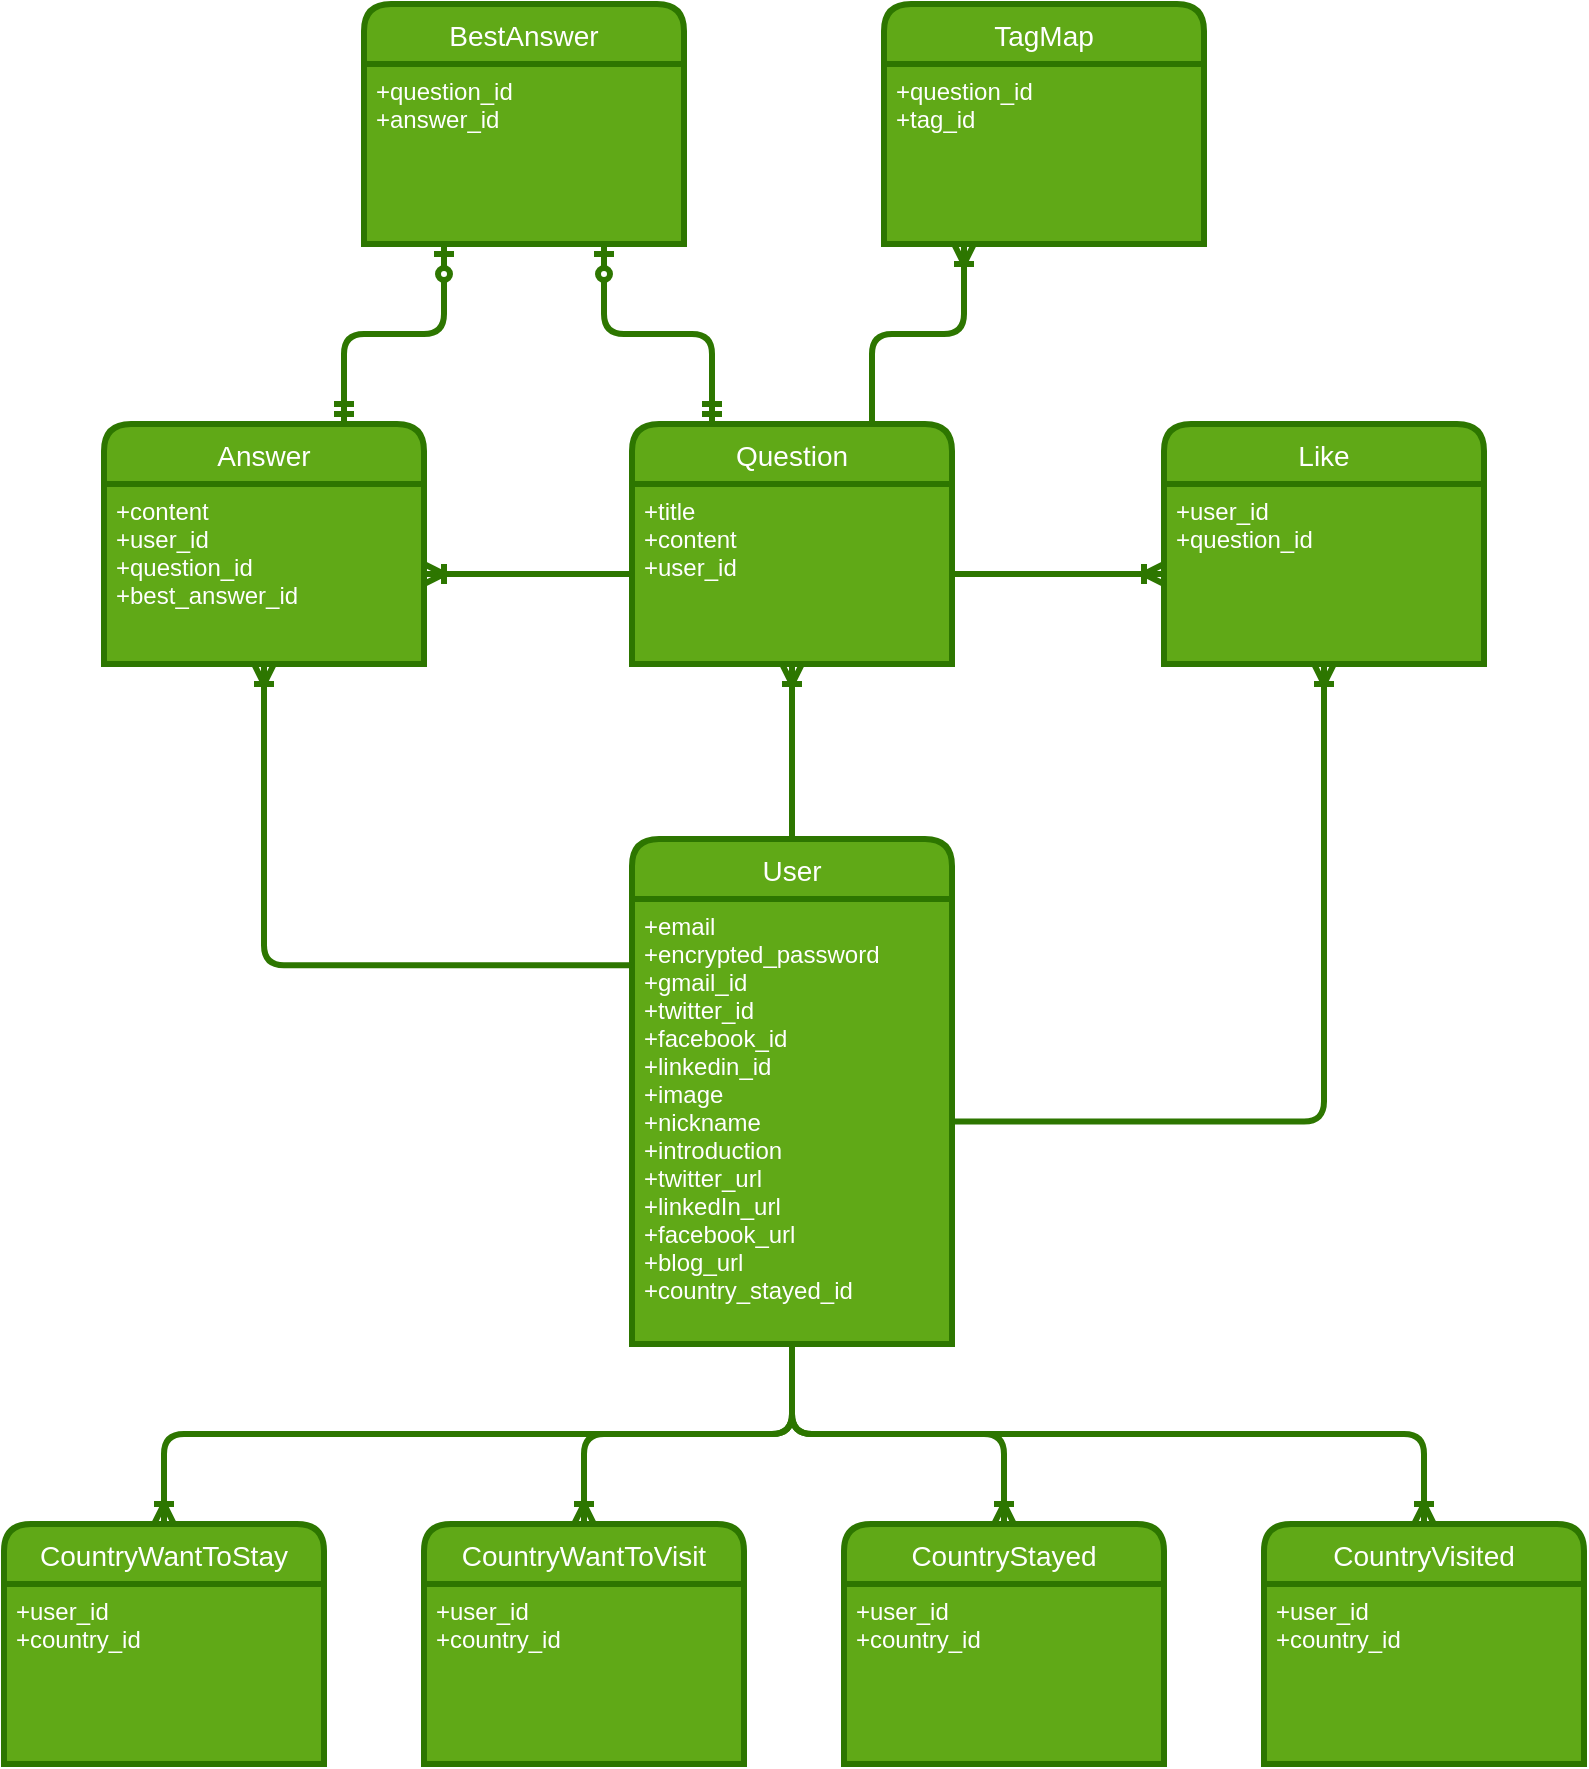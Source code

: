 <mxfile>
    <diagram id="qiUmzleVxSyFEGh_qLQs" name="ER図">
        <mxGraphModel dx="824" dy="663" grid="1" gridSize="10" guides="1" tooltips="1" connect="1" arrows="1" fold="1" page="1" pageScale="1" pageWidth="827" pageHeight="1169" background="#ffffff" math="0" shadow="0">
            <root>
                <mxCell id="0"/>
                <mxCell id="1" parent="0"/>
                <mxCell id="2" value="User" style="swimlane;childLayout=stackLayout;horizontal=1;startSize=30;horizontalStack=0;rounded=1;fontSize=14;fontStyle=0;strokeWidth=3;resizeParent=0;resizeLast=1;shadow=0;align=center;fillColor=#60a917;fontColor=#ffffff;strokeColor=#2D7600;" parent="1" vertex="1">
                    <mxGeometry x="334" y="487.5" width="160" height="252.5" as="geometry"/>
                </mxCell>
                <mxCell id="3" value="+email&#10;+encrypted_password&#10;+gmail_id&#10;+twitter_id&#10;+facebook_id&#10;+linkedin_id&#10;+image&#10;+nickname&#10;+introduction&#10;+twitter_url&#10;+linkedIn_url&#10;+facebook_url&#10;+blog_url&#10;+country_stayed_id&#10;" style="align=left;strokeColor=#2D7600;fillColor=#60a917;spacingLeft=4;fontSize=12;verticalAlign=top;resizable=0;rotatable=0;part=1;fontColor=#ffffff;strokeWidth=3;" parent="2" vertex="1">
                    <mxGeometry y="30" width="160" height="222.5" as="geometry"/>
                </mxCell>
                <mxCell id="4" value="Like" style="swimlane;childLayout=stackLayout;horizontal=1;startSize=30;horizontalStack=0;rounded=1;fontSize=14;fontStyle=0;strokeWidth=3;resizeParent=0;resizeLast=1;shadow=0;align=center;fillColor=#60a917;fontColor=#ffffff;strokeColor=#2D7600;" parent="1" vertex="1">
                    <mxGeometry x="600" y="280" width="160" height="120" as="geometry"/>
                </mxCell>
                <mxCell id="5" value="+user_id&#10;+question_id&#10;" style="align=left;strokeColor=#2D7600;fillColor=#60a917;spacingLeft=4;fontSize=12;verticalAlign=top;resizable=0;rotatable=0;part=1;fontColor=#ffffff;strokeWidth=3;" parent="4" vertex="1">
                    <mxGeometry y="30" width="160" height="90" as="geometry"/>
                </mxCell>
                <mxCell id="6" value="Question" style="swimlane;childLayout=stackLayout;horizontal=1;startSize=30;horizontalStack=0;rounded=1;fontSize=14;fontStyle=0;strokeWidth=3;resizeParent=0;resizeLast=1;shadow=0;align=center;fillColor=#60a917;fontColor=#ffffff;strokeColor=#2D7600;" parent="1" vertex="1">
                    <mxGeometry x="334" y="280" width="160" height="120" as="geometry"/>
                </mxCell>
                <mxCell id="7" value="+title&#10;+content&#10;+user_id" style="align=left;strokeColor=#2D7600;fillColor=#60a917;spacingLeft=4;fontSize=12;verticalAlign=top;resizable=0;rotatable=0;part=1;fontColor=#ffffff;strokeWidth=3;" parent="6" vertex="1">
                    <mxGeometry y="30" width="160" height="90" as="geometry"/>
                </mxCell>
                <mxCell id="8" value="Answer" style="swimlane;childLayout=stackLayout;horizontal=1;startSize=30;horizontalStack=0;rounded=1;fontSize=14;fontStyle=0;strokeWidth=3;resizeParent=0;resizeLast=1;shadow=0;align=center;fillColor=#60a917;fontColor=#ffffff;strokeColor=#2D7600;" parent="1" vertex="1">
                    <mxGeometry x="70" y="280" width="160" height="120" as="geometry"/>
                </mxCell>
                <mxCell id="9" value="+content&#10;+user_id&#10;+question_id&#10;+best_answer_id" style="align=left;strokeColor=#2D7600;fillColor=#60a917;spacingLeft=4;fontSize=12;verticalAlign=top;resizable=0;rotatable=0;part=1;fontColor=#ffffff;strokeWidth=3;" parent="8" vertex="1">
                    <mxGeometry y="30" width="160" height="90" as="geometry"/>
                </mxCell>
                <mxCell id="10" value="CountryVisited" style="swimlane;childLayout=stackLayout;horizontal=1;startSize=30;horizontalStack=0;rounded=1;fontSize=14;fontStyle=0;strokeWidth=3;resizeParent=0;resizeLast=1;shadow=0;align=center;fillColor=#60a917;fontColor=#ffffff;strokeColor=#2D7600;" parent="1" vertex="1">
                    <mxGeometry x="650" y="830" width="160" height="120" as="geometry"/>
                </mxCell>
                <mxCell id="11" value="+user_id&#10;+country_id" style="align=left;strokeColor=#2D7600;fillColor=#60a917;spacingLeft=4;fontSize=12;verticalAlign=top;resizable=0;rotatable=0;part=1;fontColor=#ffffff;strokeWidth=3;" parent="10" vertex="1">
                    <mxGeometry y="30" width="160" height="90" as="geometry"/>
                </mxCell>
                <mxCell id="12" value="CountryStayed" style="swimlane;childLayout=stackLayout;horizontal=1;startSize=30;horizontalStack=0;rounded=1;fontSize=14;fontStyle=0;strokeWidth=3;resizeParent=0;resizeLast=1;shadow=0;align=center;fillColor=#60a917;fontColor=#ffffff;strokeColor=#2D7600;" parent="1" vertex="1">
                    <mxGeometry x="440" y="830" width="160" height="120" as="geometry"/>
                </mxCell>
                <mxCell id="13" value="+user_id&#10;+country_id" style="align=left;strokeColor=#2D7600;fillColor=#60a917;spacingLeft=4;fontSize=12;verticalAlign=top;resizable=0;rotatable=0;part=1;fontColor=#ffffff;strokeWidth=3;" parent="12" vertex="1">
                    <mxGeometry y="30" width="160" height="90" as="geometry"/>
                </mxCell>
                <mxCell id="15" value="CountryWantToStay" style="swimlane;childLayout=stackLayout;horizontal=1;startSize=30;horizontalStack=0;rounded=1;fontSize=14;fontStyle=0;strokeWidth=3;resizeParent=0;resizeLast=1;shadow=0;align=center;fillColor=#60a917;fontColor=#ffffff;strokeColor=#2D7600;" parent="1" vertex="1">
                    <mxGeometry x="20" y="830" width="160" height="120" as="geometry"/>
                </mxCell>
                <mxCell id="16" value="+user_id&#10;+country_id" style="align=left;strokeColor=#2D7600;fillColor=#60a917;spacingLeft=4;fontSize=12;verticalAlign=top;resizable=0;rotatable=0;part=1;fontColor=#ffffff;strokeWidth=3;" parent="15" vertex="1">
                    <mxGeometry y="30" width="160" height="90" as="geometry"/>
                </mxCell>
                <mxCell id="17" value="TagMap" style="swimlane;childLayout=stackLayout;horizontal=1;startSize=30;horizontalStack=0;rounded=1;fontSize=14;fontStyle=0;strokeWidth=3;resizeParent=0;resizeLast=1;shadow=0;align=center;fillColor=#60a917;fontColor=#ffffff;strokeColor=#2D7600;" parent="1" vertex="1">
                    <mxGeometry x="460" y="70" width="160" height="120" as="geometry"/>
                </mxCell>
                <mxCell id="18" value="+question_id&#10;+tag_id" style="align=left;strokeColor=#2D7600;fillColor=#60a917;spacingLeft=4;fontSize=12;verticalAlign=top;resizable=0;rotatable=0;part=1;fontColor=#ffffff;strokeWidth=3;" parent="17" vertex="1">
                    <mxGeometry y="30" width="160" height="90" as="geometry"/>
                </mxCell>
                <mxCell id="20" value="" style="edgeStyle=entityRelationEdgeStyle;fontSize=12;html=1;endArrow=ERoneToMany;exitX=1;exitY=0.5;exitDx=0;exitDy=0;entryX=0;entryY=0.5;entryDx=0;entryDy=0;fillColor=#60a917;strokeColor=#2D7600;strokeWidth=3;" parent="1" source="7" target="5" edge="1">
                    <mxGeometry width="100" height="100" relative="1" as="geometry">
                        <mxPoint x="470" y="480" as="sourcePoint"/>
                        <mxPoint x="570" y="380" as="targetPoint"/>
                    </mxGeometry>
                </mxCell>
                <mxCell id="21" value="" style="edgeStyle=orthogonalEdgeStyle;fontSize=12;html=1;endArrow=ERoneToMany;exitX=1;exitY=0.5;exitDx=0;exitDy=0;entryX=0.5;entryY=1;entryDx=0;entryDy=0;fillColor=#60a917;strokeColor=#2D7600;strokeWidth=3;" parent="1" source="3" target="5" edge="1">
                    <mxGeometry width="100" height="100" relative="1" as="geometry">
                        <mxPoint x="530" y="520" as="sourcePoint"/>
                        <mxPoint x="636" y="520" as="targetPoint"/>
                    </mxGeometry>
                </mxCell>
                <mxCell id="25" value="" style="fontSize=12;html=1;endArrow=ERoneToMany;exitX=0.5;exitY=0;exitDx=0;exitDy=0;entryX=0.5;entryY=1;entryDx=0;entryDy=0;fillColor=#60a917;strokeColor=#2D7600;strokeWidth=3;" parent="1" source="2" target="6" edge="1">
                    <mxGeometry width="100" height="100" relative="1" as="geometry">
                        <mxPoint x="544" y="405" as="sourcePoint"/>
                        <mxPoint x="650" y="405" as="targetPoint"/>
                    </mxGeometry>
                </mxCell>
                <mxCell id="26" value="" style="fontSize=12;html=1;endArrow=ERoneToMany;exitX=0.75;exitY=0;exitDx=0;exitDy=0;entryX=0.25;entryY=1;entryDx=0;entryDy=0;fillColor=#60a917;strokeColor=#2D7600;strokeWidth=3;edgeStyle=orthogonalEdgeStyle;" parent="1" source="6" target="17" edge="1">
                    <mxGeometry width="100" height="100" relative="1" as="geometry">
                        <mxPoint x="210" y="450" as="sourcePoint"/>
                        <mxPoint x="316" y="450" as="targetPoint"/>
                    </mxGeometry>
                </mxCell>
                <mxCell id="28" value="CountryWantToVisit" style="swimlane;childLayout=stackLayout;horizontal=1;startSize=30;horizontalStack=0;rounded=1;fontSize=14;fontStyle=0;strokeWidth=3;resizeParent=0;resizeLast=1;shadow=0;align=center;fillColor=#60a917;fontColor=#ffffff;strokeColor=#2D7600;" parent="1" vertex="1">
                    <mxGeometry x="230" y="830" width="160" height="120" as="geometry"/>
                </mxCell>
                <mxCell id="29" value="+user_id&#10;+country_id" style="align=left;strokeColor=#2D7600;fillColor=#60a917;spacingLeft=4;fontSize=12;verticalAlign=top;resizable=0;rotatable=0;part=1;fontColor=#ffffff;strokeWidth=3;" parent="28" vertex="1">
                    <mxGeometry y="30" width="160" height="90" as="geometry"/>
                </mxCell>
                <mxCell id="1zGDtQeFoRppfN-MJXGJ-34" value="" style="edgeStyle=entityRelationEdgeStyle;fontSize=12;html=1;endArrow=ERoneToMany;entryX=1;entryY=0.5;entryDx=0;entryDy=0;fillColor=#60a917;strokeColor=#2D7600;strokeWidth=3;exitX=0;exitY=0.5;exitDx=0;exitDy=0;" edge="1" parent="1" source="7" target="9">
                    <mxGeometry width="100" height="100" relative="1" as="geometry">
                        <mxPoint x="270" y="390" as="sourcePoint"/>
                        <mxPoint x="610" y="365" as="targetPoint"/>
                    </mxGeometry>
                </mxCell>
                <mxCell id="1zGDtQeFoRppfN-MJXGJ-36" value="BestAnswer" style="swimlane;childLayout=stackLayout;horizontal=1;startSize=30;horizontalStack=0;rounded=1;fontSize=14;fontStyle=0;strokeWidth=3;resizeParent=0;resizeLast=1;shadow=0;align=center;fillColor=#60a917;fontColor=#ffffff;strokeColor=#2D7600;" vertex="1" parent="1">
                    <mxGeometry x="200" y="70" width="160" height="120" as="geometry"/>
                </mxCell>
                <mxCell id="1zGDtQeFoRppfN-MJXGJ-37" value="+question_id&#10;+answer_id" style="align=left;strokeColor=#2D7600;fillColor=#60a917;spacingLeft=4;fontSize=12;verticalAlign=top;resizable=0;rotatable=0;part=1;fontColor=#ffffff;strokeWidth=3;" vertex="1" parent="1zGDtQeFoRppfN-MJXGJ-36">
                    <mxGeometry y="30" width="160" height="90" as="geometry"/>
                </mxCell>
                <mxCell id="1zGDtQeFoRppfN-MJXGJ-41" value="" style="edgeStyle=orthogonalEdgeStyle;fontSize=12;html=1;endArrow=ERzeroToOne;startArrow=ERmandOne;strokeColor=#2D7600;strokeWidth=3;entryX=0.25;entryY=1;entryDx=0;entryDy=0;exitX=0.75;exitY=0;exitDx=0;exitDy=0;endFill=0;" edge="1" parent="1" source="8" target="1zGDtQeFoRppfN-MJXGJ-37">
                    <mxGeometry width="100" height="100" relative="1" as="geometry">
                        <mxPoint x="250" y="320" as="sourcePoint"/>
                        <mxPoint x="350" y="220" as="targetPoint"/>
                    </mxGeometry>
                </mxCell>
                <mxCell id="1zGDtQeFoRppfN-MJXGJ-42" value="" style="edgeStyle=orthogonalEdgeStyle;fontSize=12;html=1;endArrow=ERzeroToOne;startArrow=ERmandOne;strokeColor=#2D7600;strokeWidth=3;entryX=0.75;entryY=1;entryDx=0;entryDy=0;exitX=0.25;exitY=0;exitDx=0;exitDy=0;endFill=0;" edge="1" parent="1" source="6" target="1zGDtQeFoRppfN-MJXGJ-36">
                    <mxGeometry width="100" height="100" relative="1" as="geometry">
                        <mxPoint x="160" y="290.0" as="sourcePoint"/>
                        <mxPoint x="250" y="200.0" as="targetPoint"/>
                    </mxGeometry>
                </mxCell>
                <mxCell id="1zGDtQeFoRppfN-MJXGJ-43" value="" style="fontSize=12;html=1;endArrow=ERoneToMany;exitX=0;exitY=0.25;exitDx=0;exitDy=0;entryX=0.5;entryY=1;entryDx=0;entryDy=0;fillColor=#60a917;strokeColor=#2D7600;strokeWidth=3;edgeStyle=orthogonalEdgeStyle;" edge="1" parent="1" source="2" target="8">
                    <mxGeometry width="100" height="100" relative="1" as="geometry">
                        <mxPoint x="424" y="497.5" as="sourcePoint"/>
                        <mxPoint x="424" y="410" as="targetPoint"/>
                    </mxGeometry>
                </mxCell>
                <mxCell id="1zGDtQeFoRppfN-MJXGJ-45" value="" style="fontSize=12;html=1;endArrow=ERoneToMany;exitX=0.5;exitY=1;exitDx=0;exitDy=0;fillColor=#60a917;strokeColor=#2D7600;strokeWidth=3;entryX=0.5;entryY=0;entryDx=0;entryDy=0;edgeStyle=orthogonalEdgeStyle;" edge="1" parent="1" source="2" target="15">
                    <mxGeometry width="100" height="100" relative="1" as="geometry">
                        <mxPoint x="424" y="767.5" as="sourcePoint"/>
                        <mxPoint x="414" y="800" as="targetPoint"/>
                    </mxGeometry>
                </mxCell>
                <mxCell id="1zGDtQeFoRppfN-MJXGJ-46" value="" style="fontSize=12;html=1;endArrow=ERoneToMany;exitX=0.5;exitY=1;exitDx=0;exitDy=0;fillColor=#60a917;strokeColor=#2D7600;strokeWidth=3;entryX=0.5;entryY=0;entryDx=0;entryDy=0;edgeStyle=orthogonalEdgeStyle;" edge="1" parent="1" source="3" target="10">
                    <mxGeometry width="100" height="100" relative="1" as="geometry">
                        <mxPoint x="424" y="750" as="sourcePoint"/>
                        <mxPoint x="110" y="840" as="targetPoint"/>
                    </mxGeometry>
                </mxCell>
                <mxCell id="1zGDtQeFoRppfN-MJXGJ-47" value="" style="fontSize=12;html=1;endArrow=ERoneToMany;exitX=0.5;exitY=1;exitDx=0;exitDy=0;fillColor=#60a917;strokeColor=#2D7600;strokeWidth=3;entryX=0.5;entryY=0;entryDx=0;entryDy=0;edgeStyle=orthogonalEdgeStyle;" edge="1" parent="1" source="3" target="12">
                    <mxGeometry width="100" height="100" relative="1" as="geometry">
                        <mxPoint x="424" y="750" as="sourcePoint"/>
                        <mxPoint x="740" y="840" as="targetPoint"/>
                    </mxGeometry>
                </mxCell>
                <mxCell id="1zGDtQeFoRppfN-MJXGJ-48" value="" style="fontSize=12;html=1;endArrow=ERoneToMany;exitX=0.5;exitY=1;exitDx=0;exitDy=0;fillColor=#60a917;strokeColor=#2D7600;strokeWidth=3;entryX=0.5;entryY=0;entryDx=0;entryDy=0;edgeStyle=orthogonalEdgeStyle;" edge="1" parent="1" source="3" target="28">
                    <mxGeometry width="100" height="100" relative="1" as="geometry">
                        <mxPoint x="424" y="750" as="sourcePoint"/>
                        <mxPoint x="530" y="840" as="targetPoint"/>
                    </mxGeometry>
                </mxCell>
            </root>
        </mxGraphModel>
    </diagram>
    <diagram id="0szNG2PXr4jZHRRXtkpP" name="画面遷移図">
        <mxGraphModel dx="659" dy="530" grid="1" gridSize="10" guides="1" tooltips="1" connect="1" arrows="1" fold="1" page="1" pageScale="1" pageWidth="827" pageHeight="1169" background="#ffffff" math="0" shadow="0">
            <root>
                <mxCell id="Dq4IX0JewHw1KgRx_MD5-0"/>
                <mxCell id="Dq4IX0JewHw1KgRx_MD5-1" parent="Dq4IX0JewHw1KgRx_MD5-0"/>
                <mxCell id="-RGdga0m6GdhxUIzjlZt-9" style="edgeStyle=orthogonalEdgeStyle;html=1;exitX=1;exitY=0.5;exitDx=0;exitDy=0;entryX=0;entryY=0.5;entryDx=0;entryDy=0;fontColor=#000000;endArrow=none;endFill=0;strokeColor=#666666;strokeWidth=2;" edge="1" parent="Dq4IX0JewHw1KgRx_MD5-1" source="-RGdga0m6GdhxUIzjlZt-0" target="-RGdga0m6GdhxUIzjlZt-1">
                    <mxGeometry relative="1" as="geometry"/>
                </mxCell>
                <mxCell id="-RGdga0m6GdhxUIzjlZt-0" value="&lt;font color=&quot;#000000&quot;&gt;トップページ&lt;/font&gt;" style="rounded=1;whiteSpace=wrap;html=1;fillColor=#CCCCCC;strokeColor=#000000;" vertex="1" parent="Dq4IX0JewHw1KgRx_MD5-1">
                    <mxGeometry x="30" y="40" width="90" height="40" as="geometry"/>
                </mxCell>
                <mxCell id="-RGdga0m6GdhxUIzjlZt-1" value="&lt;font color=&quot;#000000&quot;&gt;ユーザーログインページ&lt;/font&gt;" style="rounded=1;whiteSpace=wrap;html=1;fillColor=#CCCCCC;strokeColor=#000000;" vertex="1" parent="Dq4IX0JewHw1KgRx_MD5-1">
                    <mxGeometry x="180" y="40" width="140" height="40" as="geometry"/>
                </mxCell>
                <mxCell id="-RGdga0m6GdhxUIzjlZt-5" value="&lt;font color=&quot;#000000&quot;&gt;ユーザー新規登録ページ&lt;/font&gt;" style="rounded=1;whiteSpace=wrap;html=1;fillColor=#CCCCCC;strokeColor=#000000;" vertex="1" parent="Dq4IX0JewHw1KgRx_MD5-1">
                    <mxGeometry x="180" y="110" width="140" height="40" as="geometry"/>
                </mxCell>
                <mxCell id="-RGdga0m6GdhxUIzjlZt-6" value="&lt;font color=&quot;#000000&quot;&gt;ユーザーマイページ&lt;/font&gt;" style="rounded=1;whiteSpace=wrap;html=1;fillColor=#CCCCCC;strokeColor=#000000;" vertex="1" parent="Dq4IX0JewHw1KgRx_MD5-1">
                    <mxGeometry x="180" y="180" width="140" height="40" as="geometry"/>
                </mxCell>
                <mxCell id="-RGdga0m6GdhxUIzjlZt-7" value="&lt;font color=&quot;#000000&quot;&gt;質問投稿ページ&lt;/font&gt;" style="rounded=1;whiteSpace=wrap;html=1;fillColor=#CCCCCC;strokeColor=#000000;" vertex="1" parent="Dq4IX0JewHw1KgRx_MD5-1">
                    <mxGeometry x="180" y="250" width="140" height="40" as="geometry"/>
                </mxCell>
                <mxCell id="-RGdga0m6GdhxUIzjlZt-8" value="&lt;font color=&quot;#000000&quot;&gt;質問詳細ページ&lt;/font&gt;" style="rounded=1;whiteSpace=wrap;html=1;fillColor=#CCCCCC;strokeColor=#000000;" vertex="1" parent="Dq4IX0JewHw1KgRx_MD5-1">
                    <mxGeometry x="180" y="320" width="140" height="40" as="geometry"/>
                </mxCell>
                <mxCell id="-RGdga0m6GdhxUIzjlZt-10" style="edgeStyle=orthogonalEdgeStyle;html=1;exitX=1;exitY=0.5;exitDx=0;exitDy=0;entryX=0;entryY=0.5;entryDx=0;entryDy=0;fontColor=#000000;endArrow=none;endFill=0;strokeColor=#666666;strokeWidth=2;" edge="1" parent="Dq4IX0JewHw1KgRx_MD5-1" source="-RGdga0m6GdhxUIzjlZt-0" target="-RGdga0m6GdhxUIzjlZt-8">
                    <mxGeometry relative="1" as="geometry">
                        <mxPoint x="130" y="70" as="sourcePoint"/>
                        <mxPoint x="190" y="70" as="targetPoint"/>
                    </mxGeometry>
                </mxCell>
                <mxCell id="-RGdga0m6GdhxUIzjlZt-11" style="edgeStyle=orthogonalEdgeStyle;html=1;exitX=1;exitY=0.5;exitDx=0;exitDy=0;entryX=0;entryY=0.5;entryDx=0;entryDy=0;fontColor=#000000;endArrow=none;endFill=0;strokeColor=#666666;strokeWidth=2;" edge="1" parent="Dq4IX0JewHw1KgRx_MD5-1" source="-RGdga0m6GdhxUIzjlZt-0" target="-RGdga0m6GdhxUIzjlZt-5">
                    <mxGeometry relative="1" as="geometry">
                        <mxPoint x="130" y="70" as="sourcePoint"/>
                        <mxPoint x="190" y="350" as="targetPoint"/>
                    </mxGeometry>
                </mxCell>
                <mxCell id="-RGdga0m6GdhxUIzjlZt-12" style="edgeStyle=orthogonalEdgeStyle;html=1;exitX=1;exitY=0.5;exitDx=0;exitDy=0;entryX=0;entryY=0.5;entryDx=0;entryDy=0;fontColor=#000000;endArrow=none;endFill=0;strokeColor=#666666;strokeWidth=2;" edge="1" parent="Dq4IX0JewHw1KgRx_MD5-1" source="-RGdga0m6GdhxUIzjlZt-0" target="-RGdga0m6GdhxUIzjlZt-6">
                    <mxGeometry relative="1" as="geometry">
                        <mxPoint x="130" y="70" as="sourcePoint"/>
                        <mxPoint x="190" y="140" as="targetPoint"/>
                    </mxGeometry>
                </mxCell>
                <mxCell id="-RGdga0m6GdhxUIzjlZt-13" style="edgeStyle=orthogonalEdgeStyle;html=1;exitX=1;exitY=0.5;exitDx=0;exitDy=0;entryX=0;entryY=0.5;entryDx=0;entryDy=0;fontColor=#000000;endArrow=none;endFill=0;strokeColor=#666666;strokeWidth=2;" edge="1" parent="Dq4IX0JewHw1KgRx_MD5-1" source="-RGdga0m6GdhxUIzjlZt-0" target="-RGdga0m6GdhxUIzjlZt-7">
                    <mxGeometry relative="1" as="geometry">
                        <mxPoint x="140" y="80" as="sourcePoint"/>
                        <mxPoint x="200" y="150" as="targetPoint"/>
                    </mxGeometry>
                </mxCell>
                <mxCell id="-RGdga0m6GdhxUIzjlZt-14" value="&lt;font color=&quot;#000000&quot;&gt;質問編集ページ&lt;/font&gt;" style="rounded=1;whiteSpace=wrap;html=1;fillColor=#CCCCCC;strokeColor=#000000;" vertex="1" parent="Dq4IX0JewHw1KgRx_MD5-1">
                    <mxGeometry x="380" y="280" width="140" height="40" as="geometry"/>
                </mxCell>
                <mxCell id="-RGdga0m6GdhxUIzjlZt-15" value="&lt;font color=&quot;#000000&quot;&gt;回答編集ページ&lt;/font&gt;" style="rounded=1;whiteSpace=wrap;html=1;fillColor=#CCCCCC;strokeColor=#000000;" vertex="1" parent="Dq4IX0JewHw1KgRx_MD5-1">
                    <mxGeometry x="380" y="360" width="140" height="40" as="geometry"/>
                </mxCell>
                <mxCell id="-RGdga0m6GdhxUIzjlZt-16" value="&lt;font color=&quot;#000000&quot;&gt;プロフィール編集ページ&lt;/font&gt;" style="rounded=1;whiteSpace=wrap;html=1;fillColor=#CCCCCC;strokeColor=#000000;" vertex="1" parent="Dq4IX0JewHw1KgRx_MD5-1">
                    <mxGeometry x="380" y="140" width="140" height="40" as="geometry"/>
                </mxCell>
                <mxCell id="-RGdga0m6GdhxUIzjlZt-17" style="edgeStyle=orthogonalEdgeStyle;html=1;exitX=1;exitY=0.5;exitDx=0;exitDy=0;entryX=0;entryY=0.5;entryDx=0;entryDy=0;fontColor=#000000;endArrow=none;endFill=0;strokeColor=#666666;strokeWidth=2;" edge="1" parent="Dq4IX0JewHw1KgRx_MD5-1" source="-RGdga0m6GdhxUIzjlZt-6" target="-RGdga0m6GdhxUIzjlZt-16">
                    <mxGeometry relative="1" as="geometry">
                        <mxPoint x="320" y="199.5" as="sourcePoint"/>
                        <mxPoint x="380" y="199.5" as="targetPoint"/>
                    </mxGeometry>
                </mxCell>
                <mxCell id="-RGdga0m6GdhxUIzjlZt-19" style="edgeStyle=orthogonalEdgeStyle;html=1;exitX=1;exitY=0.5;exitDx=0;exitDy=0;entryX=0;entryY=0.5;entryDx=0;entryDy=0;fontColor=#000000;endArrow=none;endFill=0;strokeColor=#666666;strokeWidth=2;" edge="1" parent="Dq4IX0JewHw1KgRx_MD5-1" source="-RGdga0m6GdhxUIzjlZt-8" target="-RGdga0m6GdhxUIzjlZt-14">
                    <mxGeometry relative="1" as="geometry">
                        <mxPoint x="330" y="210" as="sourcePoint"/>
                        <mxPoint x="390" y="210" as="targetPoint"/>
                    </mxGeometry>
                </mxCell>
                <mxCell id="-RGdga0m6GdhxUIzjlZt-20" style="edgeStyle=orthogonalEdgeStyle;html=1;exitX=1;exitY=0.5;exitDx=0;exitDy=0;entryX=0;entryY=0.5;entryDx=0;entryDy=0;fontColor=#000000;endArrow=none;endFill=0;strokeColor=#666666;strokeWidth=2;" edge="1" parent="Dq4IX0JewHw1KgRx_MD5-1" source="-RGdga0m6GdhxUIzjlZt-8" target="-RGdga0m6GdhxUIzjlZt-15">
                    <mxGeometry relative="1" as="geometry">
                        <mxPoint x="340" y="220" as="sourcePoint"/>
                        <mxPoint x="400" y="220" as="targetPoint"/>
                    </mxGeometry>
                </mxCell>
                <mxCell id="-RGdga0m6GdhxUIzjlZt-21" value="&lt;font color=&quot;#000000&quot;&gt;外部リンク&lt;/font&gt;" style="rounded=1;whiteSpace=wrap;html=1;fillColor=#CCCCCC;strokeColor=#000000;" vertex="1" parent="Dq4IX0JewHw1KgRx_MD5-1">
                    <mxGeometry x="380" y="220" width="140" height="40" as="geometry"/>
                </mxCell>
                <mxCell id="-RGdga0m6GdhxUIzjlZt-22" style="edgeStyle=orthogonalEdgeStyle;html=1;exitX=1;exitY=0.5;exitDx=0;exitDy=0;entryX=0;entryY=0.5;entryDx=0;entryDy=0;fontColor=#000000;endArrow=none;endFill=0;strokeColor=#666666;strokeWidth=2;" edge="1" parent="Dq4IX0JewHw1KgRx_MD5-1" source="-RGdga0m6GdhxUIzjlZt-6" target="-RGdga0m6GdhxUIzjlZt-21">
                    <mxGeometry relative="1" as="geometry">
                        <mxPoint x="330" y="210" as="sourcePoint"/>
                        <mxPoint x="390" y="170" as="targetPoint"/>
                    </mxGeometry>
                </mxCell>
                <mxCell id="QdEcp6mX-1oGt30GD8Se-0" value="&lt;font color=&quot;#000000&quot;&gt;世界マップページ&lt;/font&gt;" style="rounded=1;whiteSpace=wrap;html=1;fillColor=#CCCCCC;strokeColor=#000000;" vertex="1" parent="Dq4IX0JewHw1KgRx_MD5-1">
                    <mxGeometry x="180" y="390" width="140" height="40" as="geometry"/>
                </mxCell>
                <mxCell id="QdEcp6mX-1oGt30GD8Se-1" value="&lt;font color=&quot;#000000&quot;&gt;国詳細ページ&lt;/font&gt;" style="rounded=1;whiteSpace=wrap;html=1;fillColor=#CCCCCC;strokeColor=#000000;" vertex="1" parent="Dq4IX0JewHw1KgRx_MD5-1">
                    <mxGeometry x="380" y="440" width="140" height="40" as="geometry"/>
                </mxCell>
                <mxCell id="QdEcp6mX-1oGt30GD8Se-2" style="edgeStyle=orthogonalEdgeStyle;html=1;exitX=1;exitY=0.5;exitDx=0;exitDy=0;entryX=0;entryY=0.5;entryDx=0;entryDy=0;fontColor=#000000;endArrow=none;endFill=0;strokeColor=#666666;strokeWidth=2;" edge="1" parent="Dq4IX0JewHw1KgRx_MD5-1" source="QdEcp6mX-1oGt30GD8Se-0" target="QdEcp6mX-1oGt30GD8Se-1">
                    <mxGeometry relative="1" as="geometry">
                        <mxPoint x="330" y="350" as="sourcePoint"/>
                        <mxPoint x="390" y="390" as="targetPoint"/>
                    </mxGeometry>
                </mxCell>
                <mxCell id="QdEcp6mX-1oGt30GD8Se-3" style="edgeStyle=orthogonalEdgeStyle;html=1;exitX=1;exitY=0.5;exitDx=0;exitDy=0;entryX=0;entryY=0.5;entryDx=0;entryDy=0;fontColor=#000000;endArrow=none;endFill=0;strokeColor=#666666;strokeWidth=2;" edge="1" parent="Dq4IX0JewHw1KgRx_MD5-1" source="-RGdga0m6GdhxUIzjlZt-0" target="QdEcp6mX-1oGt30GD8Se-0">
                    <mxGeometry relative="1" as="geometry">
                        <mxPoint x="130" y="70" as="sourcePoint"/>
                        <mxPoint x="190" y="350" as="targetPoint"/>
                    </mxGeometry>
                </mxCell>
            </root>
        </mxGraphModel>
    </diagram>
</mxfile>